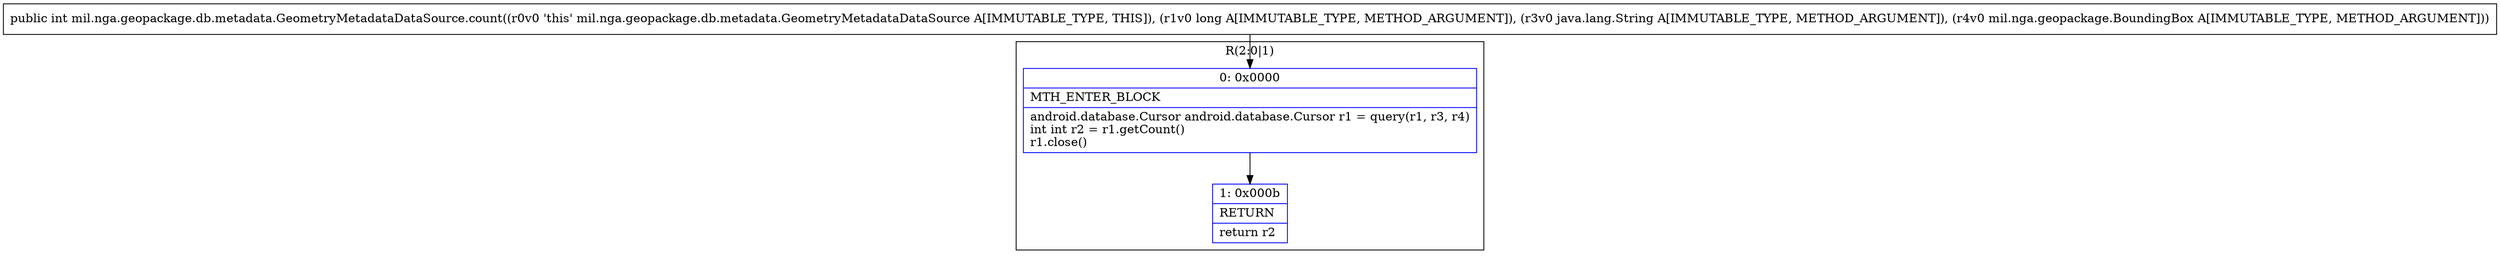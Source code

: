 digraph "CFG formil.nga.geopackage.db.metadata.GeometryMetadataDataSource.count(JLjava\/lang\/String;Lmil\/nga\/geopackage\/BoundingBox;)I" {
subgraph cluster_Region_544995786 {
label = "R(2:0|1)";
node [shape=record,color=blue];
Node_0 [shape=record,label="{0\:\ 0x0000|MTH_ENTER_BLOCK\l|android.database.Cursor android.database.Cursor r1 = query(r1, r3, r4)\lint int r2 = r1.getCount()\lr1.close()\l}"];
Node_1 [shape=record,label="{1\:\ 0x000b|RETURN\l|return r2\l}"];
}
MethodNode[shape=record,label="{public int mil.nga.geopackage.db.metadata.GeometryMetadataDataSource.count((r0v0 'this' mil.nga.geopackage.db.metadata.GeometryMetadataDataSource A[IMMUTABLE_TYPE, THIS]), (r1v0 long A[IMMUTABLE_TYPE, METHOD_ARGUMENT]), (r3v0 java.lang.String A[IMMUTABLE_TYPE, METHOD_ARGUMENT]), (r4v0 mil.nga.geopackage.BoundingBox A[IMMUTABLE_TYPE, METHOD_ARGUMENT])) }"];
MethodNode -> Node_0;
Node_0 -> Node_1;
}

